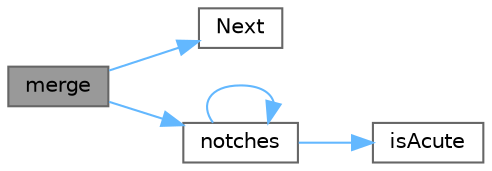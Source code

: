 digraph "merge"
{
 // LATEX_PDF_SIZE
  bgcolor="transparent";
  edge [fontname=Helvetica,fontsize=10,labelfontname=Helvetica,labelfontsize=10];
  node [fontname=Helvetica,fontsize=10,shape=box,height=0.2,width=0.4];
  rankdir="LR";
  Node1 [label="merge",height=0.2,width=0.4,color="gray40", fillcolor="grey60", style="filled", fontcolor="black",tooltip="Every diagonal of the partition is checked whether it can be removed."];
  Node1 -> Node2 [color="steelblue1",style="solid"];
  Node2 [label="Next",height=0.2,width=0.4,color="grey40", fillcolor="white", style="filled",URL="$main2_8cpp.html#ab5f4e60f66ccfd83dee138a34a48cf89",tooltip="given a point and a polygon it returns the next point in the polygon in clockwise order"];
  Node1 -> Node3 [color="steelblue1",style="solid"];
  Node3 [label="notches",height=0.2,width=0.4,color="grey40", fillcolor="white", style="filled",URL="$main2_8cpp.html#aa9d4a63c2ae8ab4f5fd4720e37ab4719",tooltip="checks if any vertex in the given polygon is a notch"];
  Node3 -> Node4 [color="steelblue1",style="solid"];
  Node4 [label="isAcute",height=0.2,width=0.4,color="grey40", fillcolor="white", style="filled",URL="$main2_8cpp.html#a56a3caaf371b1e2dfddd6fd1dcfd6aae",tooltip="Checks if the angle between two line segments is acute or not."];
  Node3 -> Node3 [color="steelblue1",style="solid"];
}
